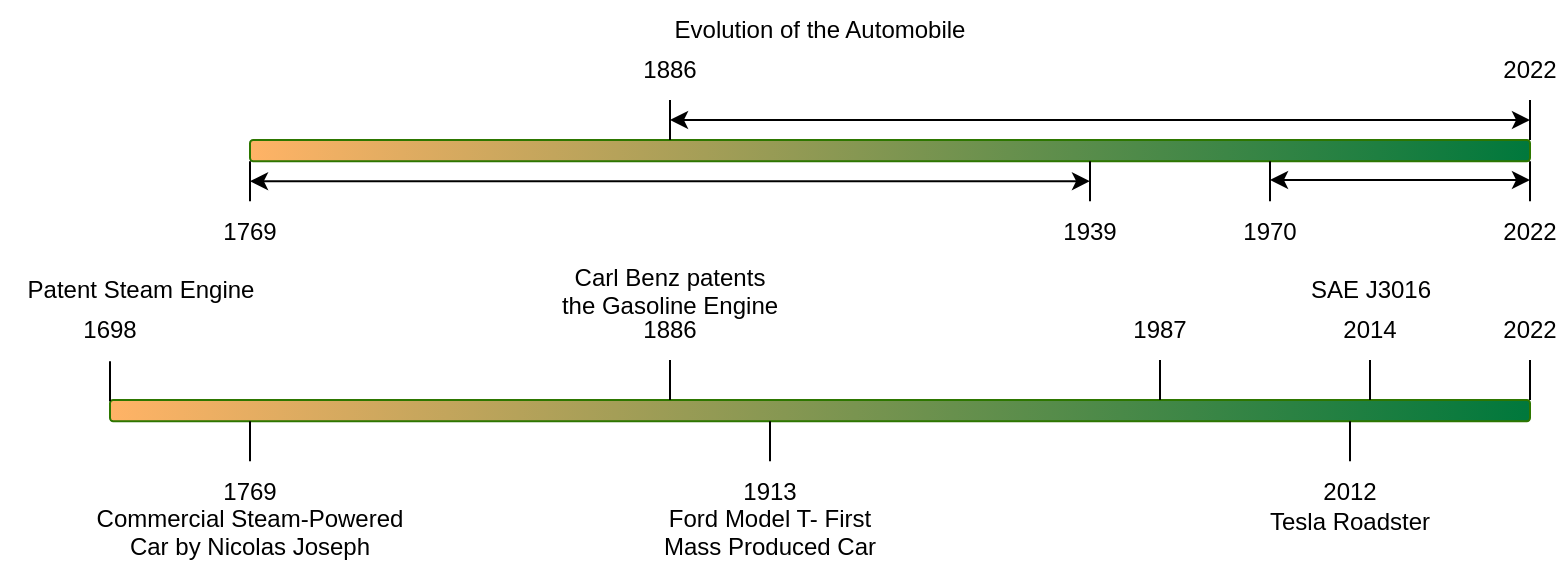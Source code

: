 <mxfile version="20.2.2" type="device"><diagram id="ahIxQPqonhjG80AwuKDu" name="Page-1"><mxGraphModel dx="1828" dy="598" grid="1" gridSize="10" guides="1" tooltips="1" connect="1" arrows="1" fold="1" page="1" pageScale="1" pageWidth="850" pageHeight="1100" math="0" shadow="0"><root><mxCell id="0"/><mxCell id="1" parent="0"/><mxCell id="Z7AFEhXdjsCfcgLLJEt--2" value="Evolution of the Automobile" style="text;html=1;strokeColor=none;fillColor=none;align=center;verticalAlign=middle;whiteSpace=wrap;rounded=0;" parent="1" vertex="1"><mxGeometry x="270" y="20" width="270" height="30" as="geometry"/></mxCell><mxCell id="Z7AFEhXdjsCfcgLLJEt--10" value="" style="rounded=1;whiteSpace=wrap;html=1;gradientDirection=east;fillColor=#FFB366;strokeColor=#2D7600;fontColor=#ffffff;gradientColor=#00783C;" parent="1" vertex="1"><mxGeometry x="120" y="90" width="640" height="10.58" as="geometry"/></mxCell><mxCell id="Z7AFEhXdjsCfcgLLJEt--14" value="" style="endArrow=classic;startArrow=classic;html=1;rounded=0;" parent="1" edge="1"><mxGeometry width="50" height="50" relative="1" as="geometry"><mxPoint x="120" y="110.58" as="sourcePoint"/><mxPoint x="540" y="110.58" as="targetPoint"/></mxGeometry></mxCell><mxCell id="Z7AFEhXdjsCfcgLLJEt--15" value="" style="endArrow=none;html=1;rounded=0;" parent="1" edge="1"><mxGeometry width="50" height="50" relative="1" as="geometry"><mxPoint x="120" y="120.58" as="sourcePoint"/><mxPoint x="120" y="100.58" as="targetPoint"/></mxGeometry></mxCell><mxCell id="Z7AFEhXdjsCfcgLLJEt--16" value="1769" style="text;html=1;strokeColor=none;fillColor=none;align=center;verticalAlign=middle;whiteSpace=wrap;rounded=0;" parent="1" vertex="1"><mxGeometry x="110" y="130.58" width="20" height="10" as="geometry"/></mxCell><mxCell id="Z7AFEhXdjsCfcgLLJEt--17" value="" style="endArrow=none;html=1;rounded=0;" parent="1" edge="1"><mxGeometry width="50" height="50" relative="1" as="geometry"><mxPoint x="540" y="120.58" as="sourcePoint"/><mxPoint x="540" y="100.58" as="targetPoint"/></mxGeometry></mxCell><mxCell id="Z7AFEhXdjsCfcgLLJEt--18" value="1939" style="text;html=1;strokeColor=none;fillColor=none;align=center;verticalAlign=middle;whiteSpace=wrap;rounded=0;" parent="1" vertex="1"><mxGeometry x="530" y="130.58" width="20" height="10" as="geometry"/></mxCell><mxCell id="Z7AFEhXdjsCfcgLLJEt--20" value="" style="endArrow=classic;startArrow=classic;html=1;rounded=0;" parent="1" edge="1"><mxGeometry width="50" height="50" relative="1" as="geometry"><mxPoint x="330" y="80" as="sourcePoint"/><mxPoint x="760" y="80" as="targetPoint"/></mxGeometry></mxCell><mxCell id="Z7AFEhXdjsCfcgLLJEt--21" value="" style="endArrow=none;html=1;rounded=0;" parent="1" edge="1"><mxGeometry width="50" height="50" relative="1" as="geometry"><mxPoint x="330" y="90" as="sourcePoint"/><mxPoint x="330" y="70" as="targetPoint"/></mxGeometry></mxCell><mxCell id="Z7AFEhXdjsCfcgLLJEt--22" value="1886" style="text;html=1;strokeColor=none;fillColor=none;align=center;verticalAlign=middle;whiteSpace=wrap;rounded=0;" parent="1" vertex="1"><mxGeometry x="320" y="50" width="20" height="10" as="geometry"/></mxCell><mxCell id="Z7AFEhXdjsCfcgLLJEt--23" value="" style="endArrow=none;html=1;rounded=0;" parent="1" edge="1"><mxGeometry width="50" height="50" relative="1" as="geometry"><mxPoint x="760" y="90" as="sourcePoint"/><mxPoint x="760" y="70" as="targetPoint"/></mxGeometry></mxCell><mxCell id="Z7AFEhXdjsCfcgLLJEt--24" value="2022" style="text;html=1;strokeColor=none;fillColor=none;align=center;verticalAlign=middle;whiteSpace=wrap;rounded=0;" parent="1" vertex="1"><mxGeometry x="750" y="50" width="20" height="10" as="geometry"/></mxCell><mxCell id="Z7AFEhXdjsCfcgLLJEt--26" value="" style="endArrow=none;html=1;rounded=0;" parent="1" edge="1"><mxGeometry width="50" height="50" relative="1" as="geometry"><mxPoint x="760" y="120.58" as="sourcePoint"/><mxPoint x="760" y="100.58" as="targetPoint"/></mxGeometry></mxCell><mxCell id="Z7AFEhXdjsCfcgLLJEt--27" value="2022" style="text;html=1;strokeColor=none;fillColor=none;align=center;verticalAlign=middle;whiteSpace=wrap;rounded=0;" parent="1" vertex="1"><mxGeometry x="750" y="130.58" width="20" height="10" as="geometry"/></mxCell><mxCell id="Z7AFEhXdjsCfcgLLJEt--28" value="" style="endArrow=none;html=1;rounded=0;" parent="1" edge="1"><mxGeometry width="50" height="50" relative="1" as="geometry"><mxPoint x="630" y="120.58" as="sourcePoint"/><mxPoint x="630" y="100.58" as="targetPoint"/></mxGeometry></mxCell><mxCell id="Z7AFEhXdjsCfcgLLJEt--29" value="1970" style="text;html=1;strokeColor=none;fillColor=none;align=center;verticalAlign=middle;whiteSpace=wrap;rounded=0;" parent="1" vertex="1"><mxGeometry x="620" y="130.58" width="20" height="10" as="geometry"/></mxCell><mxCell id="Z7AFEhXdjsCfcgLLJEt--30" value="" style="endArrow=classic;startArrow=classic;html=1;rounded=0;" parent="1" edge="1"><mxGeometry width="50" height="50" relative="1" as="geometry"><mxPoint x="630" y="110" as="sourcePoint"/><mxPoint x="760" y="110.0" as="targetPoint"/></mxGeometry></mxCell><mxCell id="Z7AFEhXdjsCfcgLLJEt--31" value="" style="rounded=1;whiteSpace=wrap;html=1;gradientDirection=east;fillColor=#FFB366;strokeColor=#2D7600;fontColor=#ffffff;gradientColor=#00783C;" parent="1" vertex="1"><mxGeometry x="50" y="220" width="710" height="10.58" as="geometry"/></mxCell><mxCell id="Z7AFEhXdjsCfcgLLJEt--33" value="" style="endArrow=none;html=1;rounded=0;" parent="1" edge="1"><mxGeometry width="50" height="50" relative="1" as="geometry"><mxPoint x="120" y="250.58" as="sourcePoint"/><mxPoint x="120" y="230.58" as="targetPoint"/></mxGeometry></mxCell><mxCell id="Z7AFEhXdjsCfcgLLJEt--34" value="1769" style="text;html=1;strokeColor=none;fillColor=none;align=center;verticalAlign=middle;whiteSpace=wrap;rounded=0;" parent="1" vertex="1"><mxGeometry x="110" y="260.58" width="20" height="10" as="geometry"/></mxCell><mxCell id="Z7AFEhXdjsCfcgLLJEt--38" value="" style="endArrow=none;html=1;rounded=0;" parent="1" edge="1"><mxGeometry width="50" height="50" relative="1" as="geometry"><mxPoint x="330" y="220" as="sourcePoint"/><mxPoint x="330" y="200" as="targetPoint"/></mxGeometry></mxCell><mxCell id="Z7AFEhXdjsCfcgLLJEt--39" value="1886" style="text;html=1;strokeColor=none;fillColor=none;align=center;verticalAlign=middle;whiteSpace=wrap;rounded=0;" parent="1" vertex="1"><mxGeometry x="320" y="180" width="20" height="10" as="geometry"/></mxCell><mxCell id="Z7AFEhXdjsCfcgLLJEt--40" value="" style="endArrow=none;html=1;rounded=0;" parent="1" edge="1"><mxGeometry width="50" height="50" relative="1" as="geometry"><mxPoint x="760" y="220" as="sourcePoint"/><mxPoint x="760" y="200" as="targetPoint"/></mxGeometry></mxCell><mxCell id="Z7AFEhXdjsCfcgLLJEt--41" value="2022" style="text;html=1;strokeColor=none;fillColor=none;align=center;verticalAlign=middle;whiteSpace=wrap;rounded=0;" parent="1" vertex="1"><mxGeometry x="750" y="180" width="20" height="10" as="geometry"/></mxCell><mxCell id="Z7AFEhXdjsCfcgLLJEt--42" value="" style="endArrow=none;html=1;rounded=0;" parent="1" edge="1"><mxGeometry width="50" height="50" relative="1" as="geometry"><mxPoint x="670" y="250.58" as="sourcePoint"/><mxPoint x="670" y="230.58" as="targetPoint"/></mxGeometry></mxCell><mxCell id="Z7AFEhXdjsCfcgLLJEt--43" value="2012" style="text;html=1;strokeColor=none;fillColor=none;align=center;verticalAlign=middle;whiteSpace=wrap;rounded=0;" parent="1" vertex="1"><mxGeometry x="660" y="260.58" width="20" height="10" as="geometry"/></mxCell><mxCell id="Z7AFEhXdjsCfcgLLJEt--49" value="" style="endArrow=none;html=1;rounded=0;" parent="1" edge="1"><mxGeometry width="50" height="50" relative="1" as="geometry"><mxPoint x="680" y="220.0" as="sourcePoint"/><mxPoint x="680" y="200.0" as="targetPoint"/></mxGeometry></mxCell><mxCell id="Z7AFEhXdjsCfcgLLJEt--50" value="2014" style="text;html=1;strokeColor=none;fillColor=none;align=center;verticalAlign=middle;whiteSpace=wrap;rounded=0;" parent="1" vertex="1"><mxGeometry x="670" y="180.0" width="20" height="10" as="geometry"/></mxCell><mxCell id="Z7AFEhXdjsCfcgLLJEt--51" value="Tesla Roadster" style="text;align=center;verticalAlign=middle;resizable=0;points=[];autosize=1;strokeColor=none;fillColor=none;" parent="1" vertex="1"><mxGeometry x="620" y="265" width="100" height="30" as="geometry"/></mxCell><mxCell id="Z7AFEhXdjsCfcgLLJEt--52" value="SAE J3016" style="text;html=1;align=center;verticalAlign=middle;resizable=0;points=[];autosize=1;strokeColor=none;fillColor=none;" parent="1" vertex="1"><mxGeometry x="640" y="150" width="80" height="30" as="geometry"/></mxCell><mxCell id="Z7AFEhXdjsCfcgLLJEt--53" value="Carl Benz patents &#10;the Gasoline Engine" style="text;align=center;verticalAlign=middle;resizable=0;points=[];autosize=1;strokeColor=none;fillColor=none;" parent="1" vertex="1"><mxGeometry x="265" y="145" width="130" height="40" as="geometry"/></mxCell><mxCell id="Z7AFEhXdjsCfcgLLJEt--55" value="Commercial Steam-Powered &#10;Car by Nicolas Joseph" style="text;align=center;verticalAlign=middle;resizable=0;points=[];autosize=1;strokeColor=none;fillColor=none;" parent="1" vertex="1"><mxGeometry x="30" y="265.58" width="180" height="40" as="geometry"/></mxCell><mxCell id="Z7AFEhXdjsCfcgLLJEt--56" value="" style="endArrow=none;html=1;rounded=0;" parent="1" edge="1"><mxGeometry width="50" height="50" relative="1" as="geometry"><mxPoint x="50" y="220.58" as="sourcePoint"/><mxPoint x="50" y="200.58" as="targetPoint"/></mxGeometry></mxCell><mxCell id="Z7AFEhXdjsCfcgLLJEt--57" value="1698" style="text;html=1;strokeColor=none;fillColor=none;align=center;verticalAlign=middle;whiteSpace=wrap;rounded=0;" parent="1" vertex="1"><mxGeometry x="40" y="180.0" width="20" height="10" as="geometry"/></mxCell><mxCell id="Z7AFEhXdjsCfcgLLJEt--58" value="Patent Steam Engine &lt;br&gt;" style="text;html=1;align=center;verticalAlign=middle;resizable=0;points=[];autosize=1;strokeColor=none;fillColor=none;" parent="1" vertex="1"><mxGeometry x="-5" y="150" width="140" height="30" as="geometry"/></mxCell><mxCell id="Z7AFEhXdjsCfcgLLJEt--60" value="" style="endArrow=none;html=1;rounded=0;" parent="1" edge="1"><mxGeometry width="50" height="50" relative="1" as="geometry"><mxPoint x="380" y="250.58" as="sourcePoint"/><mxPoint x="380" y="230.58" as="targetPoint"/></mxGeometry></mxCell><mxCell id="Z7AFEhXdjsCfcgLLJEt--61" value="1913" style="text;html=1;strokeColor=none;fillColor=none;align=center;verticalAlign=middle;whiteSpace=wrap;rounded=0;" parent="1" vertex="1"><mxGeometry x="370" y="260.58" width="20" height="10" as="geometry"/></mxCell><mxCell id="Z7AFEhXdjsCfcgLLJEt--62" value="Ford Model T- First &#10;Mass Produced Car" style="text;align=center;verticalAlign=middle;resizable=0;points=[];autosize=1;strokeColor=none;fillColor=none;" parent="1" vertex="1"><mxGeometry x="315" y="265.58" width="130" height="40" as="geometry"/></mxCell><mxCell id="Z7AFEhXdjsCfcgLLJEt--63" value="" style="endArrow=none;html=1;rounded=0;" parent="1" edge="1"><mxGeometry width="50" height="50" relative="1" as="geometry"><mxPoint x="575" y="220" as="sourcePoint"/><mxPoint x="575" y="200" as="targetPoint"/></mxGeometry></mxCell><mxCell id="Z7AFEhXdjsCfcgLLJEt--64" value="1987" style="text;html=1;strokeColor=none;fillColor=none;align=center;verticalAlign=middle;whiteSpace=wrap;rounded=0;" parent="1" vertex="1"><mxGeometry x="565" y="180" width="20" height="10" as="geometry"/></mxCell></root></mxGraphModel></diagram></mxfile>